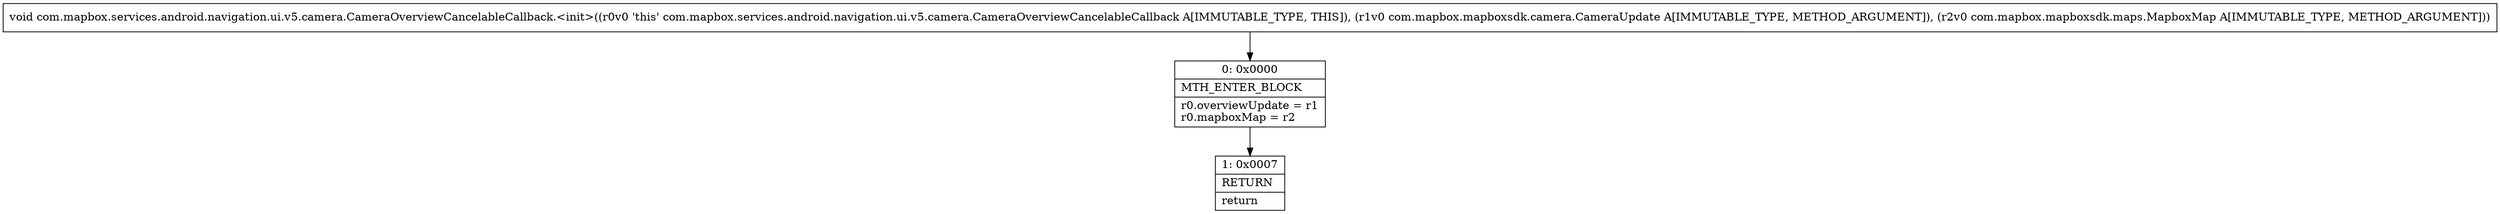 digraph "CFG forcom.mapbox.services.android.navigation.ui.v5.camera.CameraOverviewCancelableCallback.\<init\>(Lcom\/mapbox\/mapboxsdk\/camera\/CameraUpdate;Lcom\/mapbox\/mapboxsdk\/maps\/MapboxMap;)V" {
Node_0 [shape=record,label="{0\:\ 0x0000|MTH_ENTER_BLOCK\l|r0.overviewUpdate = r1\lr0.mapboxMap = r2\l}"];
Node_1 [shape=record,label="{1\:\ 0x0007|RETURN\l|return\l}"];
MethodNode[shape=record,label="{void com.mapbox.services.android.navigation.ui.v5.camera.CameraOverviewCancelableCallback.\<init\>((r0v0 'this' com.mapbox.services.android.navigation.ui.v5.camera.CameraOverviewCancelableCallback A[IMMUTABLE_TYPE, THIS]), (r1v0 com.mapbox.mapboxsdk.camera.CameraUpdate A[IMMUTABLE_TYPE, METHOD_ARGUMENT]), (r2v0 com.mapbox.mapboxsdk.maps.MapboxMap A[IMMUTABLE_TYPE, METHOD_ARGUMENT])) }"];
MethodNode -> Node_0;
Node_0 -> Node_1;
}

